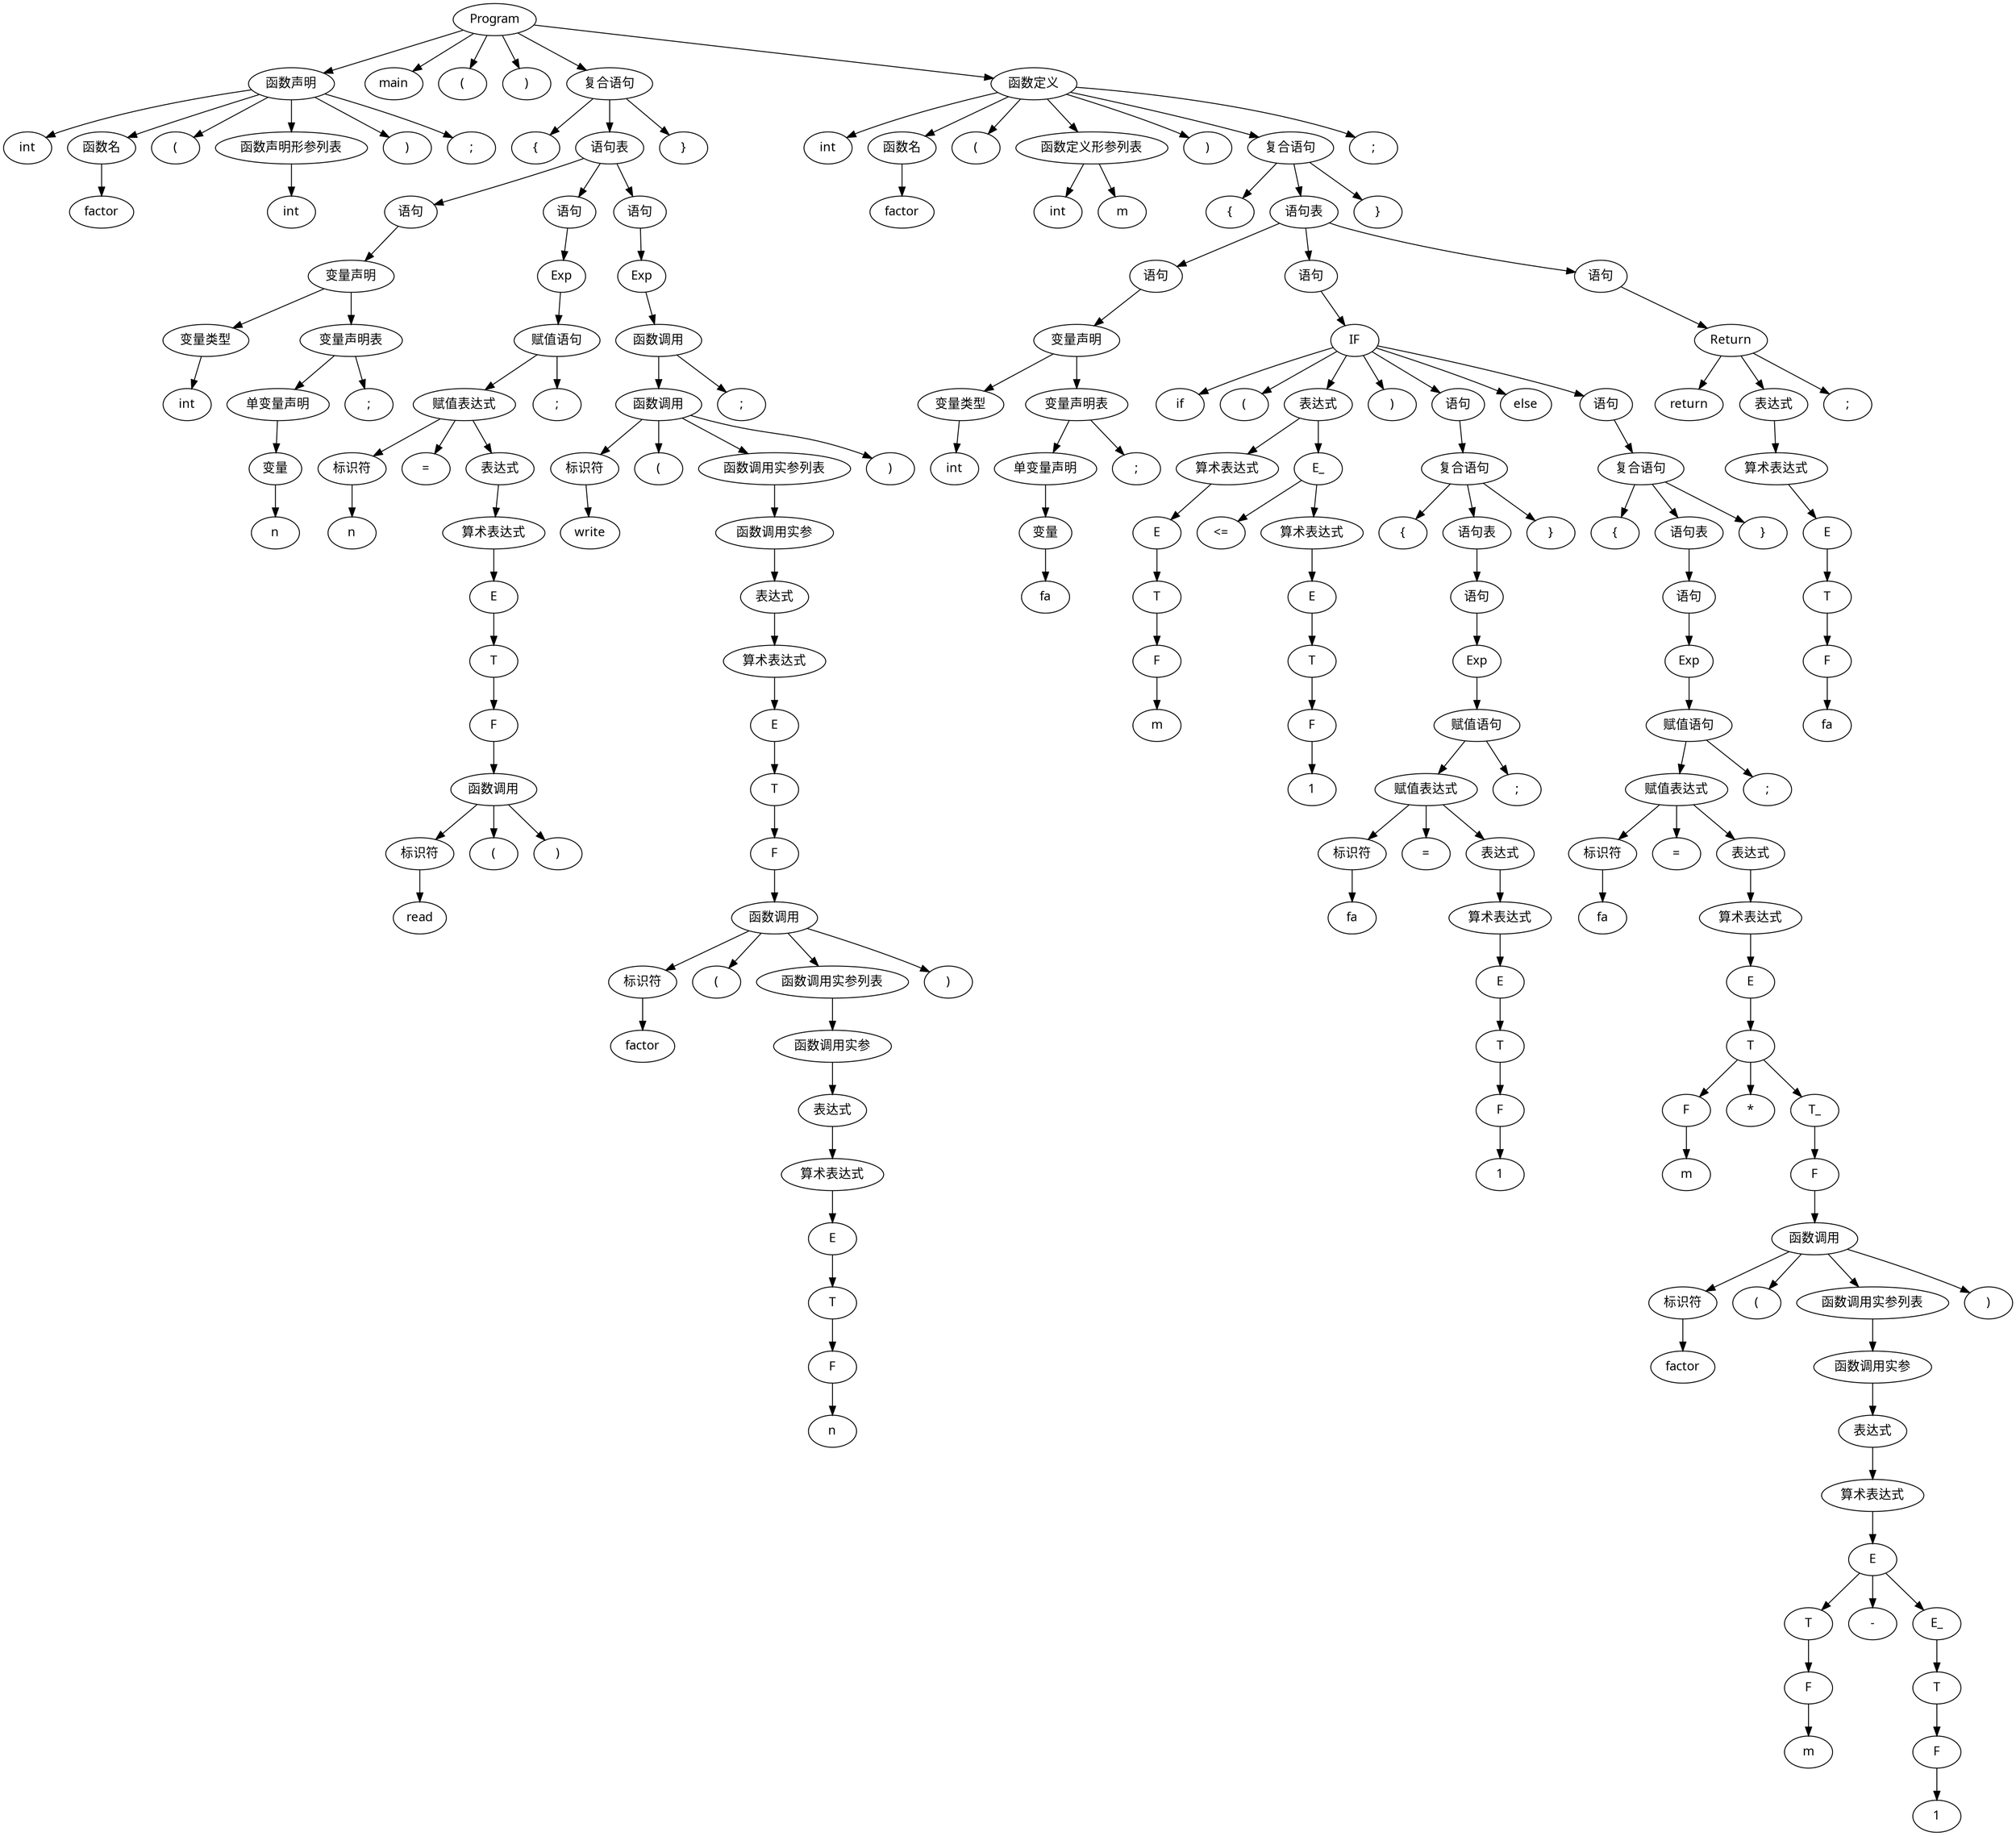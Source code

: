 // D:/study/pythonProject/编译原理/编译器测试用例/test4.1-1.txt
digraph {
	node [fontname="Microsoft YaHei"]
	1 [label=Program]
	2 [label="函数声明"]
	3 [label=int]
	4 [label="函数名"]
	5 [label=factor]
	6 [label="("]
	7 [label="函数声明形参列表"]
	8 [label=int]
	9 [label=")"]
	10 [label=";"]
	11 [label=main]
	12 [label="("]
	13 [label=")"]
	14 [label="复合语句"]
	15 [label="{"]
	16 [label="语句表"]
	17 [label="语句"]
	18 [label="变量声明"]
	19 [label="变量类型"]
	20 [label=int]
	21 [label="变量声明表"]
	22 [label="单变量声明"]
	23 [label="变量"]
	24 [label=n]
	25 [label=";"]
	26 [label="语句"]
	27 [label=Exp]
	28 [label="赋值语句"]
	29 [label="赋值表达式"]
	30 [label="标识符"]
	31 [label=n]
	32 [label="="]
	33 [label="表达式"]
	34 [label="算术表达式"]
	35 [label=E]
	36 [label=T]
	37 [label=F]
	38 [label="函数调用"]
	39 [label="标识符"]
	40 [label=read]
	41 [label="("]
	42 [label=")"]
	43 [label=";"]
	44 [label="语句"]
	45 [label=Exp]
	46 [label="函数调用"]
	47 [label="函数调用"]
	48 [label="标识符"]
	49 [label=write]
	50 [label="("]
	51 [label="函数调用实参列表"]
	52 [label="函数调用实参"]
	53 [label="表达式"]
	54 [label="算术表达式"]
	55 [label=E]
	56 [label=T]
	57 [label=F]
	58 [label="函数调用"]
	59 [label="标识符"]
	60 [label=factor]
	61 [label="("]
	62 [label="函数调用实参列表"]
	63 [label="函数调用实参"]
	64 [label="表达式"]
	65 [label="算术表达式"]
	66 [label=E]
	67 [label=T]
	68 [label=F]
	69 [label=n]
	70 [label=")"]
	71 [label=")"]
	72 [label=";"]
	73 [label="}"]
	74 [label="函数定义"]
	75 [label=int]
	76 [label="函数名"]
	77 [label=factor]
	78 [label="("]
	79 [label="函数定义形参列表"]
	80 [label=int]
	81 [label=m]
	82 [label=")"]
	83 [label="复合语句"]
	84 [label="{"]
	85 [label="语句表"]
	86 [label="语句"]
	87 [label="变量声明"]
	88 [label="变量类型"]
	89 [label=int]
	90 [label="变量声明表"]
	91 [label="单变量声明"]
	92 [label="变量"]
	93 [label=fa]
	94 [label=";"]
	95 [label="语句"]
	96 [label=IF]
	97 [label=if]
	98 [label="("]
	99 [label="表达式"]
	100 [label="算术表达式"]
	101 [label=E]
	102 [label=T]
	103 [label=F]
	104 [label=m]
	105 [label=E_]
	106 [label="<="]
	107 [label="算术表达式"]
	108 [label=E]
	109 [label=T]
	110 [label=F]
	111 [label=1]
	112 [label=")"]
	113 [label="语句"]
	114 [label="复合语句"]
	115 [label="{"]
	116 [label="语句表"]
	117 [label="语句"]
	118 [label=Exp]
	119 [label="赋值语句"]
	120 [label="赋值表达式"]
	121 [label="标识符"]
	122 [label=fa]
	123 [label="="]
	124 [label="表达式"]
	125 [label="算术表达式"]
	126 [label=E]
	127 [label=T]
	128 [label=F]
	129 [label=1]
	130 [label=";"]
	131 [label="}"]
	132 [label=else]
	133 [label="语句"]
	134 [label="复合语句"]
	135 [label="{"]
	136 [label="语句表"]
	137 [label="语句"]
	138 [label=Exp]
	139 [label="赋值语句"]
	140 [label="赋值表达式"]
	141 [label="标识符"]
	142 [label=fa]
	143 [label="="]
	144 [label="表达式"]
	145 [label="算术表达式"]
	146 [label=E]
	147 [label=T]
	148 [label=F]
	149 [label=m]
	150 [label="*"]
	151 [label=T_]
	152 [label=F]
	153 [label="函数调用"]
	154 [label="标识符"]
	155 [label=factor]
	156 [label="("]
	157 [label="函数调用实参列表"]
	158 [label="函数调用实参"]
	159 [label="表达式"]
	160 [label="算术表达式"]
	161 [label=E]
	162 [label=T]
	163 [label=F]
	164 [label=m]
	165 [label="-"]
	166 [label=E_]
	167 [label=T]
	168 [label=F]
	169 [label=1]
	170 [label=")"]
	171 [label=";"]
	172 [label="}"]
	173 [label="语句"]
	174 [label=Return]
	175 [label=return]
	176 [label="表达式"]
	177 [label="算术表达式"]
	178 [label=E]
	179 [label=T]
	180 [label=F]
	181 [label=fa]
	182 [label=";"]
	183 [label="}"]
	184 [label=";"]
	1 -> 2
	2 -> 3
	2 -> 4
	4 -> 5
	2 -> 6
	2 -> 7
	7 -> 8
	2 -> 9
	2 -> 10
	1 -> 11
	1 -> 12
	1 -> 13
	1 -> 14
	14 -> 15
	14 -> 16
	16 -> 17
	17 -> 18
	18 -> 19
	19 -> 20
	18 -> 21
	21 -> 22
	22 -> 23
	23 -> 24
	21 -> 25
	16 -> 26
	26 -> 27
	27 -> 28
	28 -> 29
	29 -> 30
	30 -> 31
	29 -> 32
	29 -> 33
	33 -> 34
	34 -> 35
	35 -> 36
	36 -> 37
	37 -> 38
	38 -> 39
	39 -> 40
	38 -> 41
	38 -> 42
	28 -> 43
	16 -> 44
	44 -> 45
	45 -> 46
	46 -> 47
	47 -> 48
	48 -> 49
	47 -> 50
	47 -> 51
	51 -> 52
	52 -> 53
	53 -> 54
	54 -> 55
	55 -> 56
	56 -> 57
	57 -> 58
	58 -> 59
	59 -> 60
	58 -> 61
	58 -> 62
	62 -> 63
	63 -> 64
	64 -> 65
	65 -> 66
	66 -> 67
	67 -> 68
	68 -> 69
	58 -> 70
	47 -> 71
	46 -> 72
	14 -> 73
	1 -> 74
	74 -> 75
	74 -> 76
	76 -> 77
	74 -> 78
	74 -> 79
	79 -> 80
	79 -> 81
	74 -> 82
	74 -> 83
	83 -> 84
	83 -> 85
	85 -> 86
	86 -> 87
	87 -> 88
	88 -> 89
	87 -> 90
	90 -> 91
	91 -> 92
	92 -> 93
	90 -> 94
	85 -> 95
	95 -> 96
	96 -> 97
	96 -> 98
	96 -> 99
	99 -> 100
	100 -> 101
	101 -> 102
	102 -> 103
	103 -> 104
	99 -> 105
	105 -> 106
	105 -> 107
	107 -> 108
	108 -> 109
	109 -> 110
	110 -> 111
	96 -> 112
	96 -> 113
	113 -> 114
	114 -> 115
	114 -> 116
	116 -> 117
	117 -> 118
	118 -> 119
	119 -> 120
	120 -> 121
	121 -> 122
	120 -> 123
	120 -> 124
	124 -> 125
	125 -> 126
	126 -> 127
	127 -> 128
	128 -> 129
	119 -> 130
	114 -> 131
	96 -> 132
	96 -> 133
	133 -> 134
	134 -> 135
	134 -> 136
	136 -> 137
	137 -> 138
	138 -> 139
	139 -> 140
	140 -> 141
	141 -> 142
	140 -> 143
	140 -> 144
	144 -> 145
	145 -> 146
	146 -> 147
	147 -> 148
	148 -> 149
	147 -> 150
	147 -> 151
	151 -> 152
	152 -> 153
	153 -> 154
	154 -> 155
	153 -> 156
	153 -> 157
	157 -> 158
	158 -> 159
	159 -> 160
	160 -> 161
	161 -> 162
	162 -> 163
	163 -> 164
	161 -> 165
	161 -> 166
	166 -> 167
	167 -> 168
	168 -> 169
	153 -> 170
	139 -> 171
	134 -> 172
	85 -> 173
	173 -> 174
	174 -> 175
	174 -> 176
	176 -> 177
	177 -> 178
	178 -> 179
	179 -> 180
	180 -> 181
	174 -> 182
	83 -> 183
	74 -> 184
}
